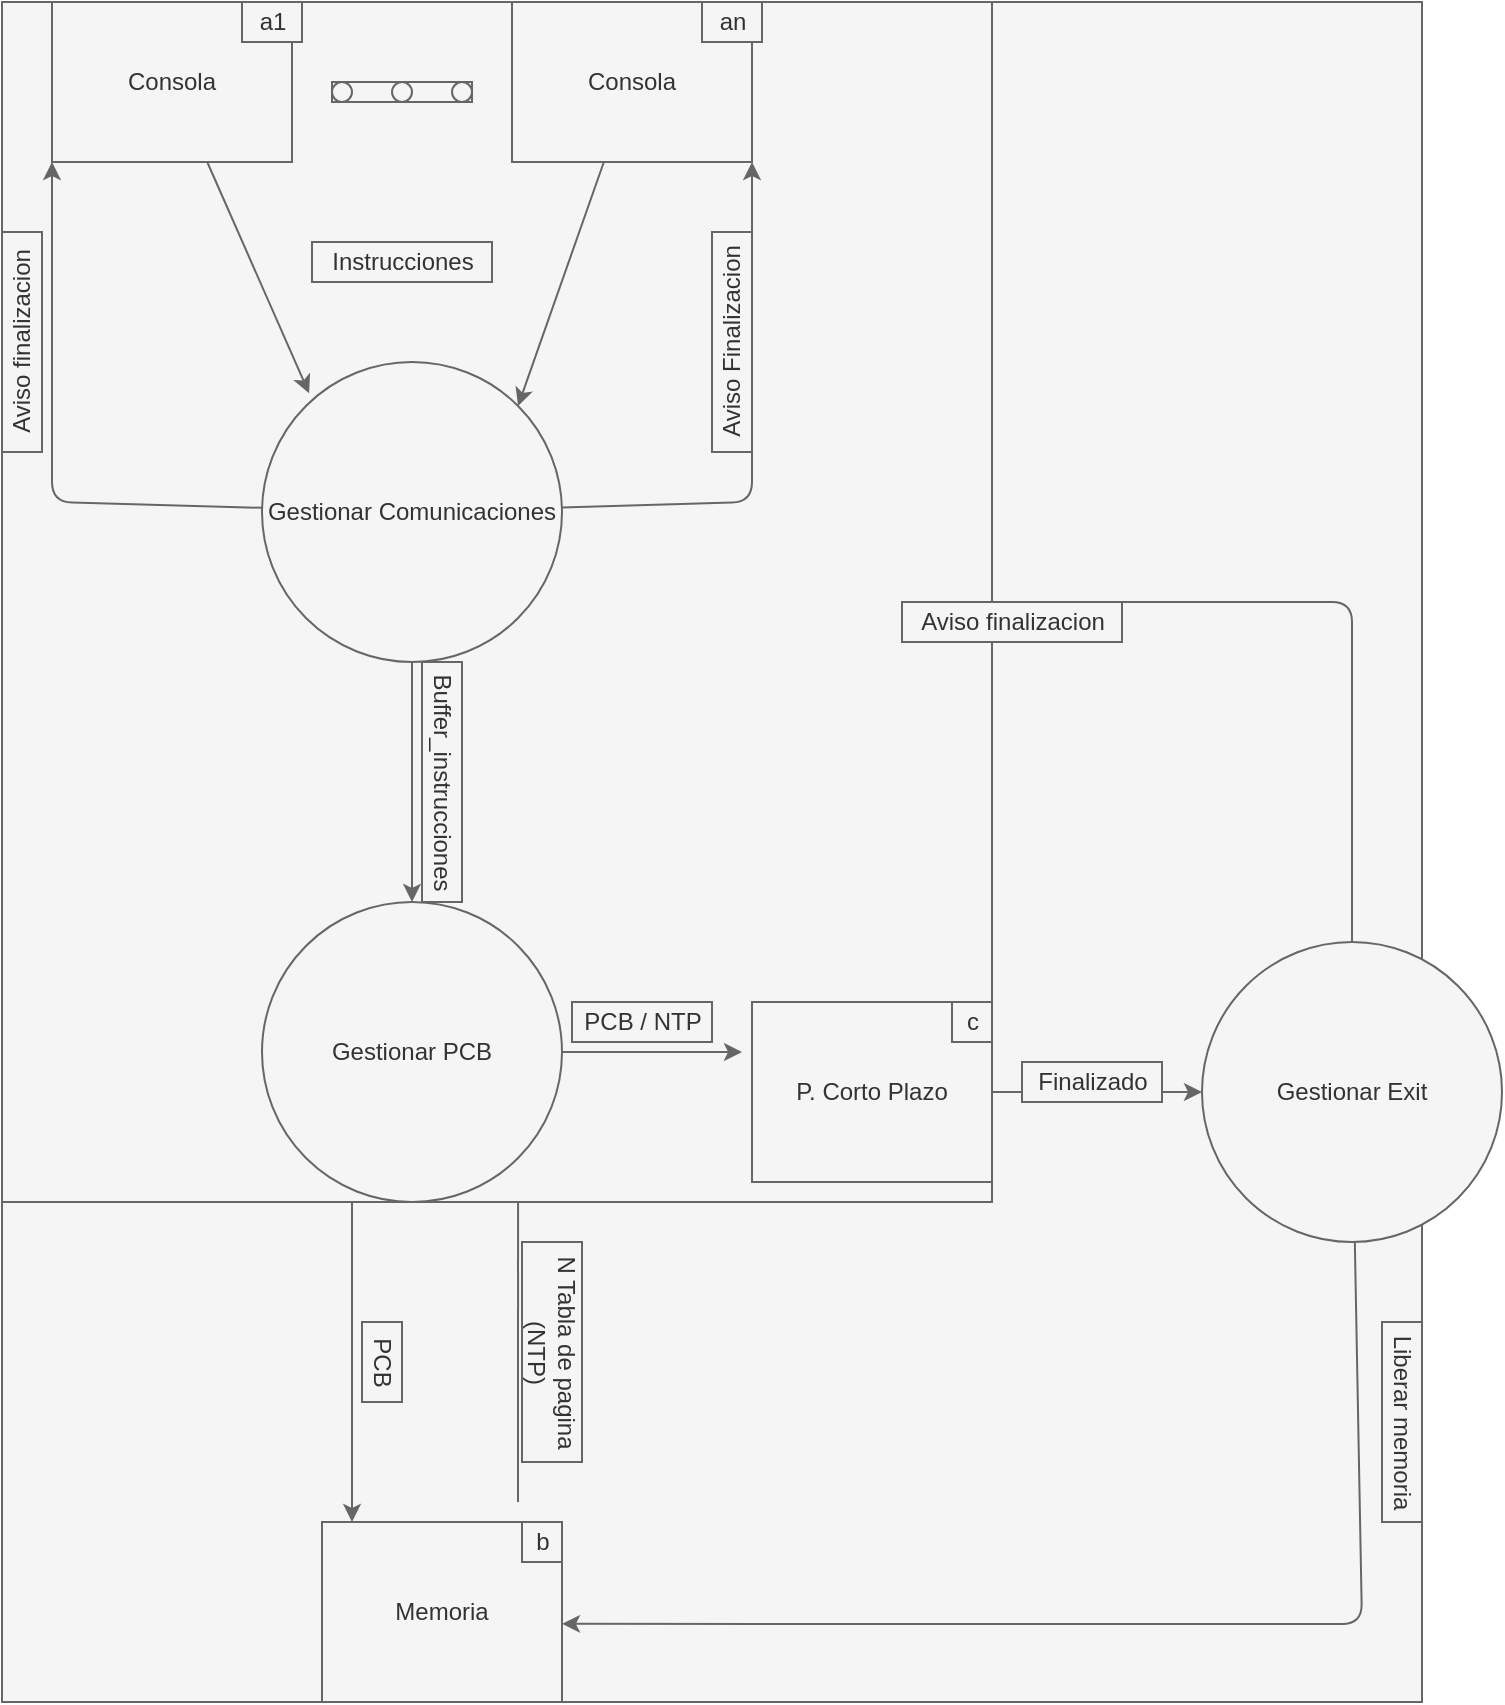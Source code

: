 <mxfile>
    <diagram id="eUtPxfsxg23w9FF80wGf" name="Page-1">
        <mxGraphModel dx="1865" dy="1523" grid="1" gridSize="10" guides="1" tooltips="1" connect="1" arrows="1" fold="1" page="1" pageScale="1" pageWidth="850" pageHeight="1100" math="0" shadow="0">
            <root>
                <mxCell id="0"/>
                <mxCell id="1" parent="0"/>
                <mxCell id="53" value="" style="group;fillColor=#f5f5f5;fontColor=#333333;strokeColor=#666666;" vertex="1" connectable="0" parent="1">
                    <mxGeometry x="70" y="70" width="710" height="850" as="geometry"/>
                </mxCell>
                <mxCell id="34" style="edgeStyle=none;html=1;entryX=1;entryY=1;entryDx=0;entryDy=0;fillColor=#f5f5f5;strokeColor=#666666;" parent="53" target="23" edge="1">
                    <mxGeometry relative="1" as="geometry">
                        <mxPoint x="258" y="750" as="sourcePoint"/>
                        <mxPoint x="514.98" y="819.95" as="targetPoint"/>
                    </mxGeometry>
                </mxCell>
                <mxCell id="31" value="Memoria" style="rounded=0;whiteSpace=wrap;html=1;fillColor=#f5f5f5;fontColor=#333333;strokeColor=#666666;" parent="53" vertex="1">
                    <mxGeometry x="160.0" y="760" width="120" height="90" as="geometry"/>
                </mxCell>
                <mxCell id="32" value="b" style="text;html=1;align=center;verticalAlign=middle;resizable=0;points=[];autosize=1;strokeColor=#666666;fillColor=#f5f5f5;fontColor=#333333;" parent="53" vertex="1">
                    <mxGeometry x="260" y="760" width="20" height="20" as="geometry"/>
                </mxCell>
                <mxCell id="33" value="PCB" style="text;html=1;align=center;verticalAlign=middle;resizable=0;points=[];autosize=1;strokeColor=#666666;fillColor=#f5f5f5;rotation=90;fontColor=#333333;" parent="53" vertex="1">
                    <mxGeometry x="170" y="670" width="40" height="20" as="geometry"/>
                </mxCell>
                <mxCell id="35" value="N Tabla de pagina&lt;br&gt;(NTP)" style="text;html=1;align=center;verticalAlign=middle;resizable=0;points=[];autosize=1;strokeColor=#666666;fillColor=#f5f5f5;rotation=90;fontColor=#333333;" parent="53" vertex="1">
                    <mxGeometry x="220" y="660" width="110" height="30" as="geometry"/>
                </mxCell>
                <mxCell id="49" style="edgeStyle=none;html=1;fillColor=#f5f5f5;strokeColor=#666666;" parent="53" edge="1">
                    <mxGeometry relative="1" as="geometry">
                        <mxPoint x="280.0" y="810.926" as="targetPoint"/>
                        <Array as="points">
                            <mxPoint x="680" y="811"/>
                        </Array>
                        <mxPoint x="676.415" y="619.987" as="sourcePoint"/>
                    </mxGeometry>
                </mxCell>
                <mxCell id="51" style="edgeStyle=none;html=1;fillColor=#f5f5f5;strokeColor=#666666;" parent="53" edge="1">
                    <mxGeometry relative="1" as="geometry">
                        <mxPoint x="270" y="300" as="targetPoint"/>
                        <Array as="points">
                            <mxPoint x="675" y="300"/>
                        </Array>
                        <mxPoint x="675" y="470" as="sourcePoint"/>
                    </mxGeometry>
                </mxCell>
                <mxCell id="42" value="" style="group;fillColor=#f5f5f5;fontColor=#333333;strokeColor=#666666;" parent="53" vertex="1" connectable="0">
                    <mxGeometry width="495" height="600" as="geometry"/>
                </mxCell>
                <mxCell id="2" value="Consola" style="rounded=0;whiteSpace=wrap;html=1;fillColor=#f5f5f5;fontColor=#333333;strokeColor=#666666;" parent="42" vertex="1">
                    <mxGeometry x="25" width="120" height="80" as="geometry"/>
                </mxCell>
                <mxCell id="3" value="a1" style="text;html=1;align=center;verticalAlign=middle;resizable=0;points=[];autosize=1;strokeColor=#666666;fillColor=#f5f5f5;fontColor=#333333;" parent="42" vertex="1">
                    <mxGeometry x="120" width="30" height="20" as="geometry"/>
                </mxCell>
                <mxCell id="7" value="" style="group;fillColor=#f5f5f5;fontColor=#333333;strokeColor=#666666;" parent="42" vertex="1" connectable="0">
                    <mxGeometry x="165" y="40" width="70" height="10" as="geometry"/>
                </mxCell>
                <mxCell id="4" value="" style="shape=ellipse;fillColor=#f5f5f5;strokeColor=#666666;html=1;sketch=0;fontColor=#333333;" parent="7" vertex="1">
                    <mxGeometry width="10" height="10" as="geometry"/>
                </mxCell>
                <mxCell id="5" value="" style="shape=ellipse;fillColor=#f5f5f5;strokeColor=#666666;html=1;sketch=0;fontColor=#333333;" parent="7" vertex="1">
                    <mxGeometry x="30" width="10" height="10" as="geometry"/>
                </mxCell>
                <mxCell id="6" value="" style="shape=ellipse;fillColor=#f5f5f5;strokeColor=#666666;html=1;sketch=0;fontColor=#333333;" parent="7" vertex="1">
                    <mxGeometry x="60" width="10" height="10" as="geometry"/>
                </mxCell>
                <mxCell id="8" value="Consola" style="rounded=0;whiteSpace=wrap;html=1;fillColor=#f5f5f5;fontColor=#333333;strokeColor=#666666;" parent="42" vertex="1">
                    <mxGeometry x="255" width="120" height="80" as="geometry"/>
                </mxCell>
                <mxCell id="9" value="an" style="text;html=1;align=center;verticalAlign=middle;resizable=0;points=[];autosize=1;strokeColor=#666666;fillColor=#f5f5f5;fontColor=#333333;" parent="42" vertex="1">
                    <mxGeometry x="350" width="30" height="20" as="geometry"/>
                </mxCell>
                <mxCell id="19" style="edgeStyle=none;html=1;entryX=1;entryY=1;entryDx=0;entryDy=0;fillColor=#f5f5f5;strokeColor=#666666;" parent="42" source="12" target="8" edge="1">
                    <mxGeometry relative="1" as="geometry">
                        <Array as="points">
                            <mxPoint x="375" y="250"/>
                        </Array>
                    </mxGeometry>
                </mxCell>
                <mxCell id="20" style="edgeStyle=none;html=1;entryX=0;entryY=1;entryDx=0;entryDy=0;fillColor=#f5f5f5;strokeColor=#666666;" parent="42" source="12" target="2" edge="1">
                    <mxGeometry relative="1" as="geometry">
                        <Array as="points">
                            <mxPoint x="25" y="250"/>
                        </Array>
                    </mxGeometry>
                </mxCell>
                <mxCell id="12" value="Gestionar Comunicaciones" style="ellipse;whiteSpace=wrap;html=1;aspect=fixed;fillColor=#f5f5f5;fontColor=#333333;strokeColor=#666666;" parent="42" vertex="1">
                    <mxGeometry x="130" y="180" width="150" height="150" as="geometry"/>
                </mxCell>
                <mxCell id="13" style="edgeStyle=none;html=1;entryX=0.157;entryY=0.104;entryDx=0;entryDy=0;entryPerimeter=0;fillColor=#f5f5f5;strokeColor=#666666;" parent="42" source="2" target="12" edge="1">
                    <mxGeometry relative="1" as="geometry"/>
                </mxCell>
                <mxCell id="14" style="edgeStyle=none;html=1;entryX=1;entryY=0;entryDx=0;entryDy=0;fillColor=#f5f5f5;strokeColor=#666666;" parent="42" source="8" target="12" edge="1">
                    <mxGeometry relative="1" as="geometry"/>
                </mxCell>
                <mxCell id="15" value="Instrucciones" style="text;html=1;align=center;verticalAlign=middle;resizable=0;points=[];autosize=1;strokeColor=#666666;fillColor=#f5f5f5;fontColor=#333333;" parent="42" vertex="1">
                    <mxGeometry x="155" y="120" width="90" height="20" as="geometry"/>
                </mxCell>
                <mxCell id="18" value="Aviso Finalizacion" style="text;html=1;align=center;verticalAlign=middle;resizable=0;points=[];autosize=1;strokeColor=#666666;fillColor=#f5f5f5;rotation=-90;fontColor=#333333;" parent="42" vertex="1">
                    <mxGeometry x="310" y="160" width="110" height="20" as="geometry"/>
                </mxCell>
                <mxCell id="21" value="Aviso finalizacion" style="text;html=1;align=center;verticalAlign=middle;resizable=0;points=[];autosize=1;strokeColor=#666666;fillColor=#f5f5f5;rotation=-90;fontColor=#333333;" parent="42" vertex="1">
                    <mxGeometry x="-45" y="160" width="110" height="20" as="geometry"/>
                </mxCell>
                <mxCell id="23" value="Gestionar PCB" style="ellipse;whiteSpace=wrap;html=1;aspect=fixed;fillColor=#f5f5f5;fontColor=#333333;strokeColor=#666666;" parent="42" vertex="1">
                    <mxGeometry x="130" y="450" width="150" height="150" as="geometry"/>
                </mxCell>
                <mxCell id="24" style="edgeStyle=none;html=1;entryX=0.5;entryY=0;entryDx=0;entryDy=0;fillColor=#f5f5f5;strokeColor=#666666;" parent="42" source="12" target="23" edge="1">
                    <mxGeometry relative="1" as="geometry"/>
                </mxCell>
                <mxCell id="25" value="Buffer_instrucciones" style="text;html=1;align=center;verticalAlign=middle;resizable=0;points=[];autosize=1;strokeColor=#666666;fillColor=#f5f5f5;rotation=90;fontColor=#333333;" parent="42" vertex="1">
                    <mxGeometry x="160" y="380" width="120" height="20" as="geometry"/>
                </mxCell>
                <mxCell id="27" value="P. Corto Plazo" style="rounded=0;whiteSpace=wrap;html=1;fillColor=#f5f5f5;fontColor=#333333;strokeColor=#666666;" parent="42" vertex="1">
                    <mxGeometry x="375" y="500" width="120" height="90" as="geometry"/>
                </mxCell>
                <mxCell id="36" value="PCB / NTP" style="text;html=1;align=center;verticalAlign=middle;resizable=0;points=[];autosize=1;strokeColor=#666666;fillColor=#f5f5f5;rotation=0;fontColor=#333333;" parent="42" vertex="1">
                    <mxGeometry x="285" y="500" width="70" height="20" as="geometry"/>
                </mxCell>
                <mxCell id="41" style="edgeStyle=none;html=1;fillColor=#f5f5f5;strokeColor=#666666;" parent="42" source="23" edge="1">
                    <mxGeometry relative="1" as="geometry">
                        <mxPoint x="370" y="525" as="targetPoint"/>
                        <mxPoint x="280" y="510" as="sourcePoint"/>
                    </mxGeometry>
                </mxCell>
                <mxCell id="28" value="c" style="text;html=1;align=center;verticalAlign=middle;resizable=0;points=[];autosize=1;strokeColor=#666666;fillColor=#f5f5f5;fontColor=#333333;" parent="42" vertex="1">
                    <mxGeometry x="475" y="500" width="20" height="20" as="geometry"/>
                </mxCell>
                <mxCell id="30" style="edgeStyle=none;html=1;entryX=0.125;entryY=0;entryDx=0;entryDy=0;entryPerimeter=0;fillColor=#f5f5f5;strokeColor=#666666;" parent="42" target="31" edge="1">
                    <mxGeometry relative="1" as="geometry">
                        <mxPoint x="40" y="600" as="targetPoint"/>
                        <mxPoint x="175.0" y="600" as="sourcePoint"/>
                    </mxGeometry>
                </mxCell>
                <mxCell id="47" style="edgeStyle=none;html=1;entryX=0;entryY=0.5;entryDx=0;entryDy=0;fillColor=#f5f5f5;strokeColor=#666666;" parent="53" source="27" edge="1">
                    <mxGeometry relative="1" as="geometry">
                        <mxPoint x="600" y="545" as="targetPoint"/>
                    </mxGeometry>
                </mxCell>
                <mxCell id="48" value="Finalizado" style="text;html=1;align=center;verticalAlign=middle;resizable=0;points=[];autosize=1;strokeColor=#666666;fillColor=#f5f5f5;fontColor=#333333;" parent="53" vertex="1">
                    <mxGeometry x="510" y="530" width="70" height="20" as="geometry"/>
                </mxCell>
                <mxCell id="50" value="Liberar memoria" style="text;html=1;align=center;verticalAlign=middle;resizable=0;points=[];autosize=1;strokeColor=#666666;fillColor=#f5f5f5;rotation=90;fontColor=#333333;" parent="53" vertex="1">
                    <mxGeometry x="650" y="700" width="100" height="20" as="geometry"/>
                </mxCell>
                <mxCell id="52" value="Aviso finalizacion" style="text;html=1;align=center;verticalAlign=middle;resizable=0;points=[];autosize=1;strokeColor=#666666;fillColor=#f5f5f5;fontColor=#333333;" parent="53" vertex="1">
                    <mxGeometry x="450" y="300" width="110" height="20" as="geometry"/>
                </mxCell>
                <mxCell id="54" value="Gestionar Exit" style="ellipse;whiteSpace=wrap;html=1;aspect=fixed;fillColor=#f5f5f5;fontColor=#333333;strokeColor=#666666;" vertex="1" parent="1">
                    <mxGeometry x="670" y="540" width="150" height="150" as="geometry"/>
                </mxCell>
            </root>
        </mxGraphModel>
    </diagram>
</mxfile>